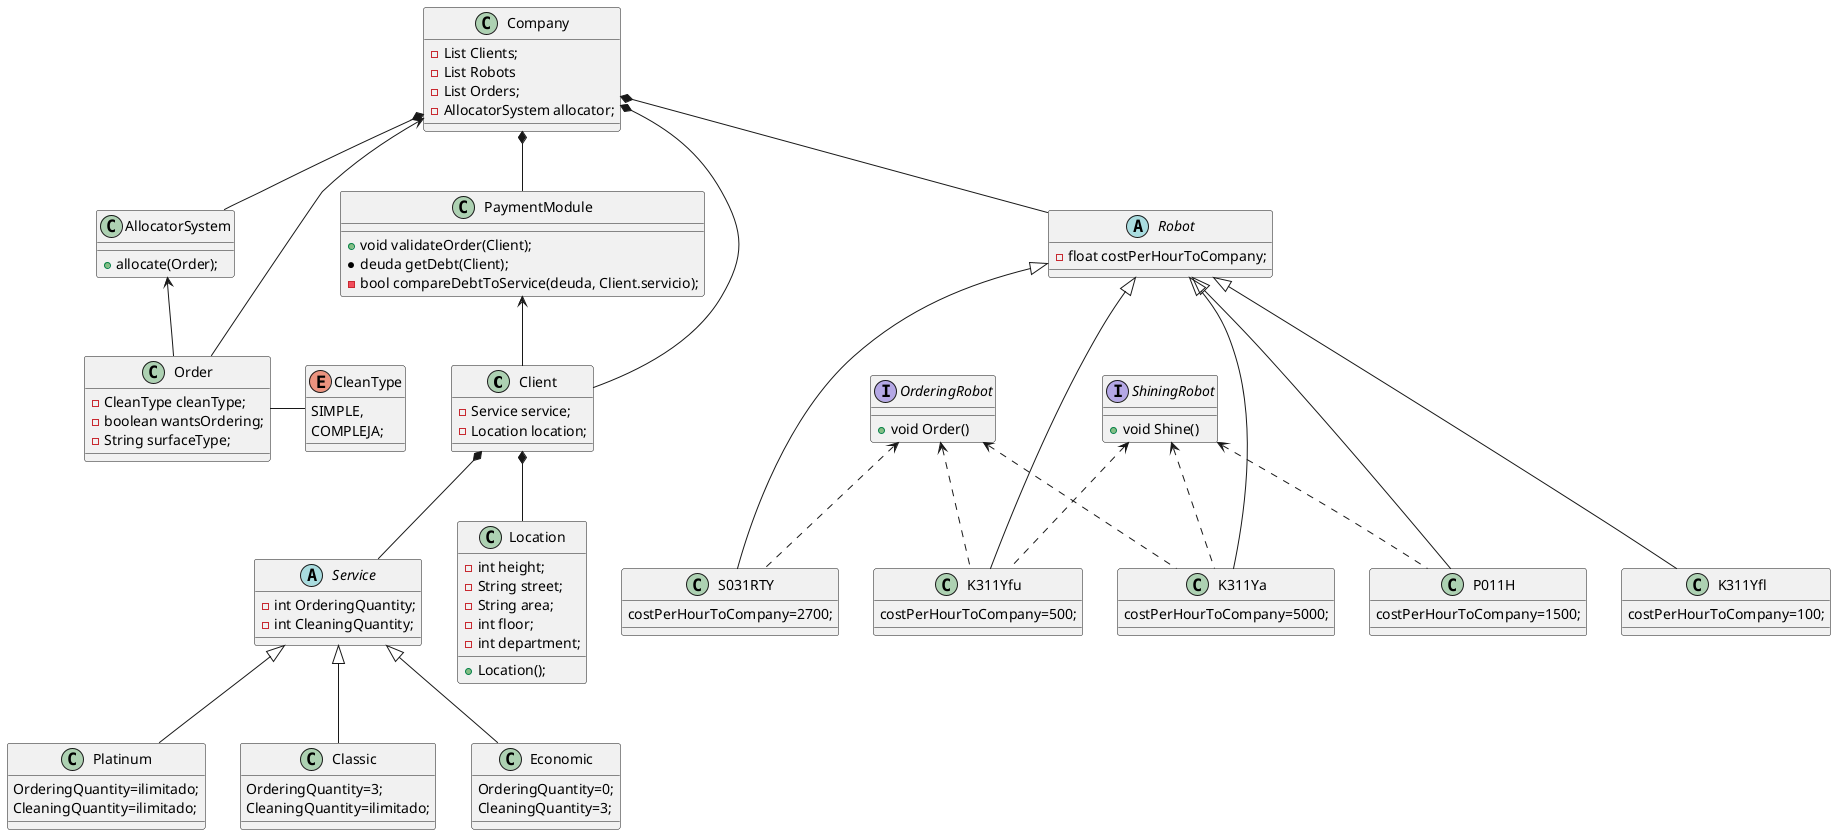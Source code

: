 @startuml
'https://plantuml.com/class-diagram

class Client {
    - Service service;
    - Location location;
}

class Location{
    - int height;
    - String street;
    - String area;
    - int floor;
    - int department;
    + Location();
}
abstract Robot{
    - float costPerHourToCompany;
}
class S031RTY{
costPerHourToCompany=2700;
}
class K311Yfu{
costPerHourToCompany=500;
}
class P011H{
costPerHourToCompany=1500;
}
class K311Ya{
costPerHourToCompany=5000;
}
class K311Yfl{
costPerHourToCompany=100;
}

interface OrderingRobot{
    + void Order()
}
interface ShiningRobot{
    + void Shine()
}

abstract Service{
    - int OrderingQuantity;
    - int CleaningQuantity;
}
class Platinum{
OrderingQuantity=ilimitado;
CleaningQuantity=ilimitado;
}
class Classic{
OrderingQuantity=3;
CleaningQuantity=ilimitado;
}

class Economic{
OrderingQuantity=0;
CleaningQuantity=3;
}

class Company{
- List Clients;
- List Robots
- List Orders;
- AllocatorSystem allocator;
}
class Order{
    - CleanType cleanType;
    - boolean wantsOrdering;
    - String surfaceType;
}
enum CleanType{
    SIMPLE,
    COMPLEJA;
}

class AllocatorSystem{

+allocate(Order);
}

class PaymentModule{
  +void validateOrder(Client);
  *deuda getDebt(Client);
  -bool compareDebtToService(deuda, Client.servicio);

}

Company*--PaymentModule
PaymentModule<--Client
Service <|-- Platinum
Service <|-- Classic
Service <|-- Economic

Company *-- AllocatorSystem
Company*-- Robot
Company *-- Client
Company <-- Order

Robot <|--- K311Yfl
Robot <|--- K311Yfu
Robot <|--- P011H
Robot <|--- K311Ya
Robot <|--- S031RTY

ShiningRobot <.. K311Yfu
ShiningRobot <.. P011H
ShiningRobot <.. K311Ya
OrderingRobot <.. K311Yfu
OrderingRobot <.. K311Ya
OrderingRobot <.. S031RTY

Client *-- Service
Client *-- Location

Order- CleanType

AllocatorSystem <-- Order
@enduml